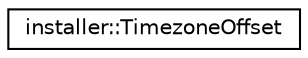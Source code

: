 digraph "类继承关系图"
{
  edge [fontname="Helvetica",fontsize="10",labelfontname="Helvetica",labelfontsize="10"];
  node [fontname="Helvetica",fontsize="10",shape=record];
  rankdir="LR";
  Node0 [label="installer::TimezoneOffset",height=0.2,width=0.4,color="black", fillcolor="white", style="filled",URL="$structinstaller_1_1_timezone_offset.html"];
}
